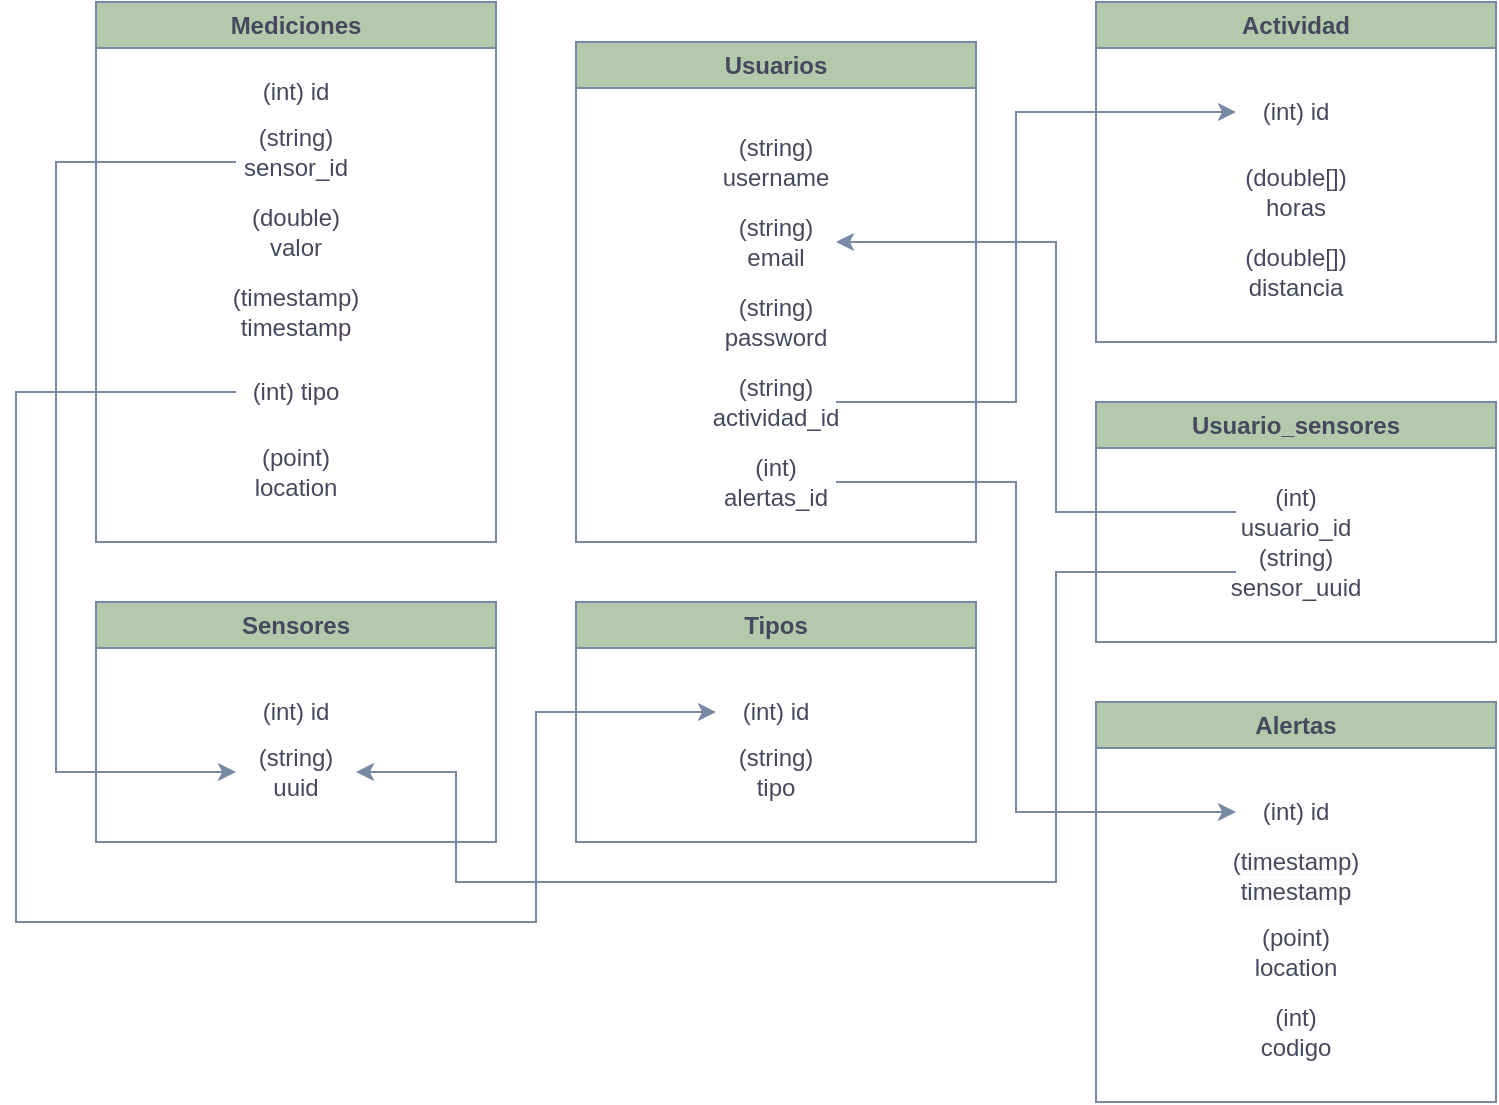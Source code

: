 <mxfile version="24.8.3">
  <diagram name="Página-1" id="d7KsWf4ks319aAviW53i">
    <mxGraphModel dx="1050" dy="603" grid="1" gridSize="10" guides="1" tooltips="1" connect="1" arrows="1" fold="1" page="1" pageScale="1" pageWidth="827" pageHeight="1169" math="0" shadow="0">
      <root>
        <mxCell id="0" />
        <mxCell id="1" parent="0" />
        <mxCell id="lPuHSy9JBYom4FwQSkHS-7" value="Usuarios" style="swimlane;whiteSpace=wrap;html=1;strokeWidth=1;fillColor=#B2C9AB;strokeColor=#788AA3;labelBackgroundColor=none;fontColor=#46495D;" parent="1" vertex="1">
          <mxGeometry x="320" y="120" width="200" height="250" as="geometry" />
        </mxCell>
        <mxCell id="lPuHSy9JBYom4FwQSkHS-16" value="(string) username" style="text;html=1;align=center;verticalAlign=middle;whiteSpace=wrap;rounded=0;strokeWidth=1;labelBackgroundColor=none;fontColor=#46495D;" parent="lPuHSy9JBYom4FwQSkHS-7" vertex="1">
          <mxGeometry x="70" y="45" width="60" height="30" as="geometry" />
        </mxCell>
        <mxCell id="lPuHSy9JBYom4FwQSkHS-17" value="(string) email" style="text;html=1;align=center;verticalAlign=middle;whiteSpace=wrap;rounded=0;strokeWidth=1;labelBackgroundColor=none;fontColor=#46495D;" parent="lPuHSy9JBYom4FwQSkHS-7" vertex="1">
          <mxGeometry x="70" y="85" width="60" height="30" as="geometry" />
        </mxCell>
        <mxCell id="lPuHSy9JBYom4FwQSkHS-18" value="(string) password" style="text;html=1;align=center;verticalAlign=middle;whiteSpace=wrap;rounded=0;strokeWidth=1;labelBackgroundColor=none;fontColor=#46495D;" parent="lPuHSy9JBYom4FwQSkHS-7" vertex="1">
          <mxGeometry x="70" y="125" width="60" height="30" as="geometry" />
        </mxCell>
        <mxCell id="lPuHSy9JBYom4FwQSkHS-32" value="(string) actividad_id" style="text;html=1;align=center;verticalAlign=middle;whiteSpace=wrap;rounded=0;strokeWidth=1;labelBackgroundColor=none;fontColor=#46495D;" parent="lPuHSy9JBYom4FwQSkHS-7" vertex="1">
          <mxGeometry x="70" y="165" width="60" height="30" as="geometry" />
        </mxCell>
        <mxCell id="L7D0g5wzMMQMC1-YXqfL-9" value="(int) alertas_id" style="text;html=1;align=center;verticalAlign=middle;whiteSpace=wrap;rounded=0;strokeWidth=1;labelBackgroundColor=none;fontColor=#46495D;" parent="lPuHSy9JBYom4FwQSkHS-7" vertex="1">
          <mxGeometry x="70" y="205" width="60" height="30" as="geometry" />
        </mxCell>
        <mxCell id="lPuHSy9JBYom4FwQSkHS-8" value="Sensores" style="swimlane;whiteSpace=wrap;html=1;strokeWidth=1;fillColor=#B2C9AB;strokeColor=#788AA3;labelBackgroundColor=none;fontColor=#46495D;" parent="1" vertex="1">
          <mxGeometry x="80" y="400" width="200" height="120" as="geometry" />
        </mxCell>
        <mxCell id="lPuHSy9JBYom4FwQSkHS-20" value="(int) id" style="text;html=1;align=center;verticalAlign=middle;whiteSpace=wrap;rounded=0;strokeWidth=1;labelBackgroundColor=none;fontColor=#46495D;" parent="lPuHSy9JBYom4FwQSkHS-8" vertex="1">
          <mxGeometry x="70" y="40" width="60" height="30" as="geometry" />
        </mxCell>
        <mxCell id="vO8Bc6MrP7aM6KnfJU3P-3" value="(string) uuid" style="text;html=1;align=center;verticalAlign=middle;whiteSpace=wrap;rounded=0;strokeWidth=1;labelBackgroundColor=none;fontColor=#46495D;" parent="lPuHSy9JBYom4FwQSkHS-8" vertex="1">
          <mxGeometry x="70" y="70" width="60" height="30" as="geometry" />
        </mxCell>
        <mxCell id="lPuHSy9JBYom4FwQSkHS-6" value="Mediciones" style="swimlane;whiteSpace=wrap;html=1;strokeWidth=1;fillColor=#B2C9AB;strokeColor=#788AA3;labelBackgroundColor=none;fontColor=#46495D;" parent="1" vertex="1">
          <mxGeometry x="80" y="100" width="200" height="270" as="geometry" />
        </mxCell>
        <mxCell id="lPuHSy9JBYom4FwQSkHS-10" value="(int) id" style="text;html=1;align=center;verticalAlign=middle;whiteSpace=wrap;rounded=0;strokeWidth=1;labelBackgroundColor=none;fontColor=#46495D;" parent="lPuHSy9JBYom4FwQSkHS-6" vertex="1">
          <mxGeometry x="70" y="30" width="60" height="30" as="geometry" />
        </mxCell>
        <mxCell id="lPuHSy9JBYom4FwQSkHS-11" value="(string) sensor_id" style="text;html=1;align=center;verticalAlign=middle;whiteSpace=wrap;rounded=0;strokeWidth=1;labelBackgroundColor=none;fontColor=#46495D;" parent="lPuHSy9JBYom4FwQSkHS-6" vertex="1">
          <mxGeometry x="70" y="60" width="60" height="30" as="geometry" />
        </mxCell>
        <mxCell id="lPuHSy9JBYom4FwQSkHS-12" value="(double) valor" style="text;html=1;align=center;verticalAlign=middle;whiteSpace=wrap;rounded=0;strokeWidth=1;labelBackgroundColor=none;fontColor=#46495D;" parent="lPuHSy9JBYom4FwQSkHS-6" vertex="1">
          <mxGeometry x="70" y="100" width="60" height="30" as="geometry" />
        </mxCell>
        <mxCell id="vO8Bc6MrP7aM6KnfJU3P-1" value="(timestamp) timestamp" style="text;html=1;align=center;verticalAlign=middle;whiteSpace=wrap;rounded=0;strokeWidth=1;labelBackgroundColor=none;fontColor=#46495D;" parent="lPuHSy9JBYom4FwQSkHS-6" vertex="1">
          <mxGeometry x="70" y="140" width="60" height="30" as="geometry" />
        </mxCell>
        <mxCell id="_4Zf9swhVRQTgOmQRopR-1" value="(int) tipo" style="text;html=1;align=center;verticalAlign=middle;whiteSpace=wrap;rounded=0;strokeWidth=1;labelBackgroundColor=none;fontColor=#46495D;" parent="lPuHSy9JBYom4FwQSkHS-6" vertex="1">
          <mxGeometry x="70" y="180" width="60" height="30" as="geometry" />
        </mxCell>
        <mxCell id="zoJm0KBP2ljBXNxWqh_M-6" value="(point) location" style="text;html=1;align=center;verticalAlign=middle;whiteSpace=wrap;rounded=0;strokeWidth=1;labelBackgroundColor=none;fontColor=#46495D;" parent="lPuHSy9JBYom4FwQSkHS-6" vertex="1">
          <mxGeometry x="70" y="220" width="60" height="30" as="geometry" />
        </mxCell>
        <mxCell id="lPuHSy9JBYom4FwQSkHS-25" value="Actividad" style="swimlane;whiteSpace=wrap;html=1;strokeWidth=1;fillColor=#B2C9AB;strokeColor=#788AA3;labelBackgroundColor=none;fontColor=#46495D;" parent="1" vertex="1">
          <mxGeometry x="580" y="100" width="200" height="170" as="geometry" />
        </mxCell>
        <mxCell id="lPuHSy9JBYom4FwQSkHS-26" value="(int) id" style="text;html=1;align=center;verticalAlign=middle;whiteSpace=wrap;rounded=0;strokeWidth=1;labelBackgroundColor=none;fontColor=#46495D;" parent="lPuHSy9JBYom4FwQSkHS-25" vertex="1">
          <mxGeometry x="70" y="40" width="60" height="30" as="geometry" />
        </mxCell>
        <mxCell id="lPuHSy9JBYom4FwQSkHS-27" value="(double[]) horas" style="text;html=1;align=center;verticalAlign=middle;whiteSpace=wrap;rounded=0;strokeWidth=1;labelBackgroundColor=none;fontColor=#46495D;" parent="lPuHSy9JBYom4FwQSkHS-25" vertex="1">
          <mxGeometry x="70" y="80" width="60" height="30" as="geometry" />
        </mxCell>
        <mxCell id="lPuHSy9JBYom4FwQSkHS-28" value="(double[]) distancia" style="text;html=1;align=center;verticalAlign=middle;whiteSpace=wrap;rounded=0;strokeWidth=1;labelBackgroundColor=none;fontColor=#46495D;" parent="lPuHSy9JBYom4FwQSkHS-25" vertex="1">
          <mxGeometry x="70" y="120" width="60" height="30" as="geometry" />
        </mxCell>
        <mxCell id="lPuHSy9JBYom4FwQSkHS-37" style="edgeStyle=orthogonalEdgeStyle;rounded=0;orthogonalLoop=1;jettySize=auto;html=1;exitX=1;exitY=0.5;exitDx=0;exitDy=0;entryX=0;entryY=0.5;entryDx=0;entryDy=0;strokeColor=#788AA3;fontColor=#46495D;fillColor=#B2C9AB;" parent="1" source="lPuHSy9JBYom4FwQSkHS-32" target="lPuHSy9JBYom4FwQSkHS-26" edge="1">
          <mxGeometry relative="1" as="geometry">
            <Array as="points">
              <mxPoint x="540" y="300" />
              <mxPoint x="540" y="155" />
            </Array>
          </mxGeometry>
        </mxCell>
        <mxCell id="L7D0g5wzMMQMC1-YXqfL-8" style="edgeStyle=orthogonalEdgeStyle;rounded=0;orthogonalLoop=1;jettySize=auto;html=1;strokeColor=#788AA3;entryX=0;entryY=0.5;entryDx=0;entryDy=0;" parent="1" source="lPuHSy9JBYom4FwQSkHS-11" target="vO8Bc6MrP7aM6KnfJU3P-3" edge="1">
          <mxGeometry relative="1" as="geometry">
            <Array as="points">
              <mxPoint x="60" y="180" />
              <mxPoint x="60" y="485" />
            </Array>
            <mxPoint x="140" y="385" as="targetPoint" />
          </mxGeometry>
        </mxCell>
        <mxCell id="vO8Bc6MrP7aM6KnfJU3P-4" value="Tipos" style="swimlane;whiteSpace=wrap;html=1;strokeWidth=1;fillColor=#B2C9AB;strokeColor=#788AA3;labelBackgroundColor=none;fontColor=#46495D;" parent="1" vertex="1">
          <mxGeometry x="320" y="400" width="200" height="120" as="geometry" />
        </mxCell>
        <mxCell id="vO8Bc6MrP7aM6KnfJU3P-5" value="(int) id" style="text;html=1;align=center;verticalAlign=middle;whiteSpace=wrap;rounded=0;strokeWidth=1;labelBackgroundColor=none;fontColor=#46495D;" parent="vO8Bc6MrP7aM6KnfJU3P-4" vertex="1">
          <mxGeometry x="70" y="40" width="60" height="30" as="geometry" />
        </mxCell>
        <mxCell id="vO8Bc6MrP7aM6KnfJU3P-7" value="(string) tipo" style="text;html=1;align=center;verticalAlign=middle;whiteSpace=wrap;rounded=0;strokeWidth=1;labelBackgroundColor=none;fontColor=#46495D;" parent="vO8Bc6MrP7aM6KnfJU3P-4" vertex="1">
          <mxGeometry x="70" y="70" width="60" height="30" as="geometry" />
        </mxCell>
        <mxCell id="_4Zf9swhVRQTgOmQRopR-2" style="edgeStyle=orthogonalEdgeStyle;rounded=0;orthogonalLoop=1;jettySize=auto;html=1;entryX=0;entryY=0.5;entryDx=0;entryDy=0;strokeColor=#788AA3;" parent="1" source="_4Zf9swhVRQTgOmQRopR-1" target="vO8Bc6MrP7aM6KnfJU3P-5" edge="1">
          <mxGeometry relative="1" as="geometry">
            <Array as="points">
              <mxPoint x="40" y="295" />
              <mxPoint x="40" y="560" />
              <mxPoint x="300" y="560" />
              <mxPoint x="300" y="455" />
            </Array>
          </mxGeometry>
        </mxCell>
        <mxCell id="GQpPogkUwIzzJkeGFBOp-1" value="Usuario_sensores" style="swimlane;whiteSpace=wrap;html=1;strokeWidth=1;fillColor=#B2C9AB;strokeColor=#788AA3;labelBackgroundColor=none;fontColor=#46495D;" parent="1" vertex="1">
          <mxGeometry x="580" y="300" width="200" height="120" as="geometry" />
        </mxCell>
        <mxCell id="GQpPogkUwIzzJkeGFBOp-2" value="(int) usuario_id" style="text;html=1;align=center;verticalAlign=middle;whiteSpace=wrap;rounded=0;strokeWidth=1;labelBackgroundColor=none;fontColor=#46495D;" parent="GQpPogkUwIzzJkeGFBOp-1" vertex="1">
          <mxGeometry x="70" y="40" width="60" height="30" as="geometry" />
        </mxCell>
        <mxCell id="GQpPogkUwIzzJkeGFBOp-3" value="(string) sensor_uuid" style="text;html=1;align=center;verticalAlign=middle;whiteSpace=wrap;rounded=0;strokeWidth=1;labelBackgroundColor=none;fontColor=#46495D;" parent="GQpPogkUwIzzJkeGFBOp-1" vertex="1">
          <mxGeometry x="70" y="70" width="60" height="30" as="geometry" />
        </mxCell>
        <mxCell id="GQpPogkUwIzzJkeGFBOp-4" style="edgeStyle=orthogonalEdgeStyle;rounded=0;orthogonalLoop=1;jettySize=auto;html=1;entryX=1;entryY=0.5;entryDx=0;entryDy=0;strokeColor=#788AA3;exitX=0;exitY=0.5;exitDx=0;exitDy=0;" parent="1" source="GQpPogkUwIzzJkeGFBOp-2" target="lPuHSy9JBYom4FwQSkHS-17" edge="1">
          <mxGeometry relative="1" as="geometry">
            <mxPoint x="650" y="395" as="sourcePoint" />
            <mxPoint x="440" y="155" as="targetPoint" />
            <Array as="points">
              <mxPoint x="560" y="355" />
              <mxPoint x="560" y="220" />
            </Array>
          </mxGeometry>
        </mxCell>
        <mxCell id="GQpPogkUwIzzJkeGFBOp-5" style="edgeStyle=orthogonalEdgeStyle;rounded=0;orthogonalLoop=1;jettySize=auto;html=1;entryX=1;entryY=0.5;entryDx=0;entryDy=0;strokeColor=#788AA3;" parent="1" source="GQpPogkUwIzzJkeGFBOp-3" target="vO8Bc6MrP7aM6KnfJU3P-3" edge="1">
          <mxGeometry relative="1" as="geometry">
            <Array as="points">
              <mxPoint x="560" y="385" />
              <mxPoint x="560" y="540" />
              <mxPoint x="260" y="540" />
              <mxPoint x="260" y="485" />
            </Array>
          </mxGeometry>
        </mxCell>
        <mxCell id="zoJm0KBP2ljBXNxWqh_M-1" value="Alertas" style="swimlane;whiteSpace=wrap;html=1;strokeWidth=1;fillColor=#B2C9AB;strokeColor=#788AA3;labelBackgroundColor=none;fontColor=#46495D;" parent="1" vertex="1">
          <mxGeometry x="580" y="450" width="200" height="200" as="geometry" />
        </mxCell>
        <mxCell id="zoJm0KBP2ljBXNxWqh_M-2" value="(int) id" style="text;html=1;align=center;verticalAlign=middle;whiteSpace=wrap;rounded=0;strokeWidth=1;labelBackgroundColor=none;fontColor=#46495D;" parent="zoJm0KBP2ljBXNxWqh_M-1" vertex="1">
          <mxGeometry x="70" y="40" width="60" height="30" as="geometry" />
        </mxCell>
        <mxCell id="zoJm0KBP2ljBXNxWqh_M-3" value="&lt;br&gt;&lt;span style=&quot;color: rgb(70, 73, 93); font-family: Helvetica; font-size: 12px; font-style: normal; font-variant-ligatures: normal; font-variant-caps: normal; font-weight: 400; letter-spacing: normal; orphans: 2; text-align: center; text-indent: 0px; text-transform: none; widows: 2; word-spacing: 0px; -webkit-text-stroke-width: 0px; white-space: normal; background-color: rgb(251, 251, 251); text-decoration-thickness: initial; text-decoration-style: initial; text-decoration-color: initial; display: inline !important; float: none;&quot;&gt;(timestamp) timestamp&lt;/span&gt;" style="text;html=1;align=center;verticalAlign=middle;whiteSpace=wrap;rounded=0;strokeWidth=1;labelBackgroundColor=none;fontColor=#46495D;" parent="zoJm0KBP2ljBXNxWqh_M-1" vertex="1">
          <mxGeometry x="70" y="65" width="60" height="30" as="geometry" />
        </mxCell>
        <mxCell id="zoJm0KBP2ljBXNxWqh_M-7" value="(point) location" style="text;html=1;align=center;verticalAlign=middle;whiteSpace=wrap;rounded=0;strokeWidth=1;labelBackgroundColor=none;fontColor=#46495D;" parent="zoJm0KBP2ljBXNxWqh_M-1" vertex="1">
          <mxGeometry x="70" y="110" width="60" height="30" as="geometry" />
        </mxCell>
        <mxCell id="ehVsyRK23SbuebdKCDAf-1" value="(int) codigo" style="text;html=1;align=center;verticalAlign=middle;whiteSpace=wrap;rounded=0;strokeWidth=1;labelBackgroundColor=none;fontColor=#46495D;" parent="zoJm0KBP2ljBXNxWqh_M-1" vertex="1">
          <mxGeometry x="70" y="150" width="60" height="30" as="geometry" />
        </mxCell>
        <mxCell id="zoJm0KBP2ljBXNxWqh_M-4" style="edgeStyle=orthogonalEdgeStyle;rounded=0;orthogonalLoop=1;jettySize=auto;html=1;entryX=0;entryY=0.5;entryDx=0;entryDy=0;strokeColor=#788AA3;" parent="1" source="L7D0g5wzMMQMC1-YXqfL-9" target="zoJm0KBP2ljBXNxWqh_M-2" edge="1">
          <mxGeometry relative="1" as="geometry">
            <Array as="points">
              <mxPoint x="540" y="340" />
              <mxPoint x="540" y="505" />
            </Array>
          </mxGeometry>
        </mxCell>
      </root>
    </mxGraphModel>
  </diagram>
</mxfile>
